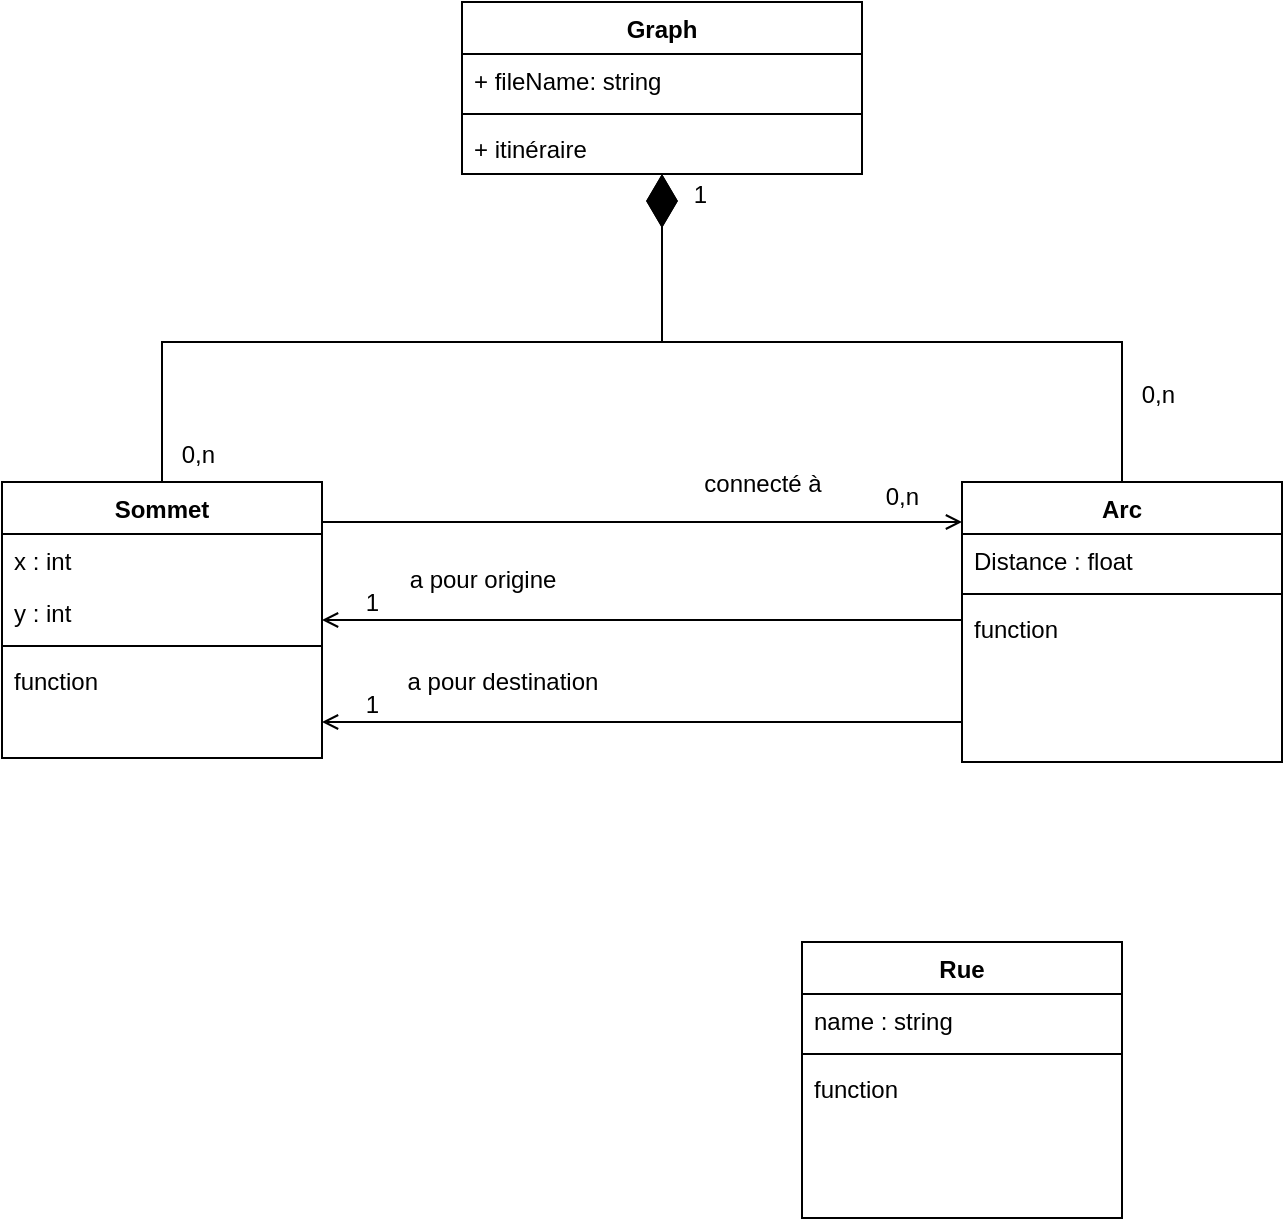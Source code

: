 <mxfile version="21.2.8" type="device">
  <diagram id="C5RBs43oDa-KdzZeNtuy" name="Page-1">
    <mxGraphModel dx="1313" dy="776" grid="1" gridSize="10" guides="1" tooltips="1" connect="1" arrows="1" fold="1" page="1" pageScale="1" pageWidth="827" pageHeight="1169" math="0" shadow="0">
      <root>
        <mxCell id="WIyWlLk6GJQsqaUBKTNV-0" />
        <mxCell id="WIyWlLk6GJQsqaUBKTNV-1" parent="WIyWlLk6GJQsqaUBKTNV-0" />
        <mxCell id="zkfFHV4jXpPFQw0GAbJ--0" value="Sommet" style="swimlane;fontStyle=1;align=center;verticalAlign=top;childLayout=stackLayout;horizontal=1;startSize=26;horizontalStack=0;resizeParent=1;resizeLast=0;collapsible=1;marginBottom=0;rounded=0;shadow=0;strokeWidth=1;" parent="WIyWlLk6GJQsqaUBKTNV-1" vertex="1">
          <mxGeometry x="80" y="270" width="160" height="138" as="geometry">
            <mxRectangle x="230" y="140" width="160" height="26" as="alternateBounds" />
          </mxGeometry>
        </mxCell>
        <mxCell id="zkfFHV4jXpPFQw0GAbJ--1" value="x : int" style="text;align=left;verticalAlign=top;spacingLeft=4;spacingRight=4;overflow=hidden;rotatable=0;points=[[0,0.5],[1,0.5]];portConstraint=eastwest;" parent="zkfFHV4jXpPFQw0GAbJ--0" vertex="1">
          <mxGeometry y="26" width="160" height="26" as="geometry" />
        </mxCell>
        <mxCell id="zkfFHV4jXpPFQw0GAbJ--2" value="y : int" style="text;align=left;verticalAlign=top;spacingLeft=4;spacingRight=4;overflow=hidden;rotatable=0;points=[[0,0.5],[1,0.5]];portConstraint=eastwest;rounded=0;shadow=0;html=0;" parent="zkfFHV4jXpPFQw0GAbJ--0" vertex="1">
          <mxGeometry y="52" width="160" height="26" as="geometry" />
        </mxCell>
        <mxCell id="zkfFHV4jXpPFQw0GAbJ--4" value="" style="line;html=1;strokeWidth=1;align=left;verticalAlign=middle;spacingTop=-1;spacingLeft=3;spacingRight=3;rotatable=0;labelPosition=right;points=[];portConstraint=eastwest;" parent="zkfFHV4jXpPFQw0GAbJ--0" vertex="1">
          <mxGeometry y="78" width="160" height="8" as="geometry" />
        </mxCell>
        <mxCell id="zkfFHV4jXpPFQw0GAbJ--5" value="function" style="text;align=left;verticalAlign=top;spacingLeft=4;spacingRight=4;overflow=hidden;rotatable=0;points=[[0,0.5],[1,0.5]];portConstraint=eastwest;" parent="zkfFHV4jXpPFQw0GAbJ--0" vertex="1">
          <mxGeometry y="86" width="160" height="26" as="geometry" />
        </mxCell>
        <mxCell id="zkfFHV4jXpPFQw0GAbJ--17" value="Arc" style="swimlane;fontStyle=1;align=center;verticalAlign=top;childLayout=stackLayout;horizontal=1;startSize=26;horizontalStack=0;resizeParent=1;resizeLast=0;collapsible=1;marginBottom=0;rounded=0;shadow=0;strokeWidth=1;" parent="WIyWlLk6GJQsqaUBKTNV-1" vertex="1">
          <mxGeometry x="560" y="270" width="160" height="140" as="geometry">
            <mxRectangle x="550" y="140" width="160" height="26" as="alternateBounds" />
          </mxGeometry>
        </mxCell>
        <mxCell id="zkfFHV4jXpPFQw0GAbJ--18" value="Distance : float" style="text;align=left;verticalAlign=top;spacingLeft=4;spacingRight=4;overflow=hidden;rotatable=0;points=[[0,0.5],[1,0.5]];portConstraint=eastwest;" parent="zkfFHV4jXpPFQw0GAbJ--17" vertex="1">
          <mxGeometry y="26" width="160" height="26" as="geometry" />
        </mxCell>
        <mxCell id="zkfFHV4jXpPFQw0GAbJ--23" value="" style="line;html=1;strokeWidth=1;align=left;verticalAlign=middle;spacingTop=-1;spacingLeft=3;spacingRight=3;rotatable=0;labelPosition=right;points=[];portConstraint=eastwest;" parent="zkfFHV4jXpPFQw0GAbJ--17" vertex="1">
          <mxGeometry y="52" width="160" height="8" as="geometry" />
        </mxCell>
        <mxCell id="zkfFHV4jXpPFQw0GAbJ--24" value="function" style="text;align=left;verticalAlign=top;spacingLeft=4;spacingRight=4;overflow=hidden;rotatable=0;points=[[0,0.5],[1,0.5]];portConstraint=eastwest;" parent="zkfFHV4jXpPFQw0GAbJ--17" vertex="1">
          <mxGeometry y="60" width="160" height="26" as="geometry" />
        </mxCell>
        <mxCell id="zkfFHV4jXpPFQw0GAbJ--26" value="" style="endArrow=open;shadow=0;strokeWidth=1;rounded=0;endFill=1;edgeStyle=elbowEdgeStyle;elbow=vertical;" parent="WIyWlLk6GJQsqaUBKTNV-1" source="zkfFHV4jXpPFQw0GAbJ--0" target="zkfFHV4jXpPFQw0GAbJ--17" edge="1">
          <mxGeometry x="0.5" y="41" relative="1" as="geometry">
            <mxPoint x="380" y="192" as="sourcePoint" />
            <mxPoint x="540" y="192" as="targetPoint" />
            <mxPoint x="-40" y="32" as="offset" />
            <Array as="points">
              <mxPoint x="390" y="290" />
              <mxPoint x="350" y="300" />
            </Array>
          </mxGeometry>
        </mxCell>
        <mxCell id="zkfFHV4jXpPFQw0GAbJ--27" value="" style="resizable=0;align=left;verticalAlign=bottom;labelBackgroundColor=none;fontSize=12;" parent="zkfFHV4jXpPFQw0GAbJ--26" connectable="0" vertex="1">
          <mxGeometry x="-1" relative="1" as="geometry">
            <mxPoint x="10" y="-4" as="offset" />
          </mxGeometry>
        </mxCell>
        <mxCell id="zkfFHV4jXpPFQw0GAbJ--28" value="0,n" style="resizable=0;align=right;verticalAlign=bottom;labelBackgroundColor=none;fontSize=12;" parent="zkfFHV4jXpPFQw0GAbJ--26" connectable="0" vertex="1">
          <mxGeometry x="1" relative="1" as="geometry">
            <mxPoint x="-20" y="-4" as="offset" />
          </mxGeometry>
        </mxCell>
        <mxCell id="zkfFHV4jXpPFQw0GAbJ--29" value="connecté à" style="text;html=1;resizable=0;points=[];;align=center;verticalAlign=middle;labelBackgroundColor=none;rounded=0;shadow=0;strokeWidth=1;fontSize=12;" parent="zkfFHV4jXpPFQw0GAbJ--26" vertex="1" connectable="0">
          <mxGeometry x="0.5" y="49" relative="1" as="geometry">
            <mxPoint x="-20" y="30" as="offset" />
          </mxGeometry>
        </mxCell>
        <mxCell id="f2_7ScX1fwOyKtDJ59Sf-1" value="Graph" style="swimlane;fontStyle=1;align=center;verticalAlign=top;childLayout=stackLayout;horizontal=1;startSize=26;horizontalStack=0;resizeParent=1;resizeParentMax=0;resizeLast=0;collapsible=1;marginBottom=0;whiteSpace=wrap;html=1;" parent="WIyWlLk6GJQsqaUBKTNV-1" vertex="1">
          <mxGeometry x="310" y="30" width="200" height="86" as="geometry" />
        </mxCell>
        <mxCell id="f2_7ScX1fwOyKtDJ59Sf-2" value="+ fileName: string" style="text;strokeColor=none;fillColor=none;align=left;verticalAlign=top;spacingLeft=4;spacingRight=4;overflow=hidden;rotatable=0;points=[[0,0.5],[1,0.5]];portConstraint=eastwest;whiteSpace=wrap;html=1;" parent="f2_7ScX1fwOyKtDJ59Sf-1" vertex="1">
          <mxGeometry y="26" width="200" height="26" as="geometry" />
        </mxCell>
        <mxCell id="f2_7ScX1fwOyKtDJ59Sf-3" value="" style="line;strokeWidth=1;fillColor=none;align=left;verticalAlign=middle;spacingTop=-1;spacingLeft=3;spacingRight=3;rotatable=0;labelPosition=right;points=[];portConstraint=eastwest;strokeColor=inherit;" parent="f2_7ScX1fwOyKtDJ59Sf-1" vertex="1">
          <mxGeometry y="52" width="200" height="8" as="geometry" />
        </mxCell>
        <mxCell id="f2_7ScX1fwOyKtDJ59Sf-4" value="+ itinéraire" style="text;strokeColor=none;fillColor=none;align=left;verticalAlign=top;spacingLeft=4;spacingRight=4;overflow=hidden;rotatable=0;points=[[0,0.5],[1,0.5]];portConstraint=eastwest;whiteSpace=wrap;html=1;" parent="f2_7ScX1fwOyKtDJ59Sf-1" vertex="1">
          <mxGeometry y="60" width="200" height="26" as="geometry" />
        </mxCell>
        <mxCell id="FfBjf7bRBVpf50OJY0I1-4" value="" style="endArrow=open;shadow=0;strokeWidth=1;rounded=0;endFill=1;edgeStyle=elbowEdgeStyle;elbow=vertical;" edge="1" parent="WIyWlLk6GJQsqaUBKTNV-1" source="zkfFHV4jXpPFQw0GAbJ--17" target="zkfFHV4jXpPFQw0GAbJ--0">
          <mxGeometry x="0.5" y="41" relative="1" as="geometry">
            <mxPoint x="220" y="466" as="sourcePoint" />
            <mxPoint x="510" y="466" as="targetPoint" />
            <mxPoint x="-40" y="32" as="offset" />
            <Array as="points">
              <mxPoint x="390" y="339" />
              <mxPoint x="370" y="360" />
            </Array>
          </mxGeometry>
        </mxCell>
        <mxCell id="FfBjf7bRBVpf50OJY0I1-5" value="" style="resizable=0;align=left;verticalAlign=bottom;labelBackgroundColor=none;fontSize=12;" connectable="0" vertex="1" parent="FfBjf7bRBVpf50OJY0I1-4">
          <mxGeometry x="-1" relative="1" as="geometry">
            <mxPoint x="10" y="-4" as="offset" />
          </mxGeometry>
        </mxCell>
        <mxCell id="FfBjf7bRBVpf50OJY0I1-6" value="1" style="resizable=0;align=right;verticalAlign=bottom;labelBackgroundColor=none;fontSize=12;" connectable="0" vertex="1" parent="FfBjf7bRBVpf50OJY0I1-4">
          <mxGeometry x="1" relative="1" as="geometry">
            <mxPoint x="30" as="offset" />
          </mxGeometry>
        </mxCell>
        <mxCell id="FfBjf7bRBVpf50OJY0I1-7" value="a pour origine" style="text;html=1;resizable=0;points=[];;align=center;verticalAlign=middle;labelBackgroundColor=none;rounded=0;shadow=0;strokeWidth=1;fontSize=12;" vertex="1" connectable="0" parent="FfBjf7bRBVpf50OJY0I1-4">
          <mxGeometry x="0.5" y="49" relative="1" as="geometry">
            <mxPoint y="-69" as="offset" />
          </mxGeometry>
        </mxCell>
        <mxCell id="FfBjf7bRBVpf50OJY0I1-8" value="" style="endArrow=open;shadow=0;strokeWidth=1;rounded=0;endFill=1;edgeStyle=elbowEdgeStyle;elbow=vertical;" edge="1" parent="WIyWlLk6GJQsqaUBKTNV-1" source="zkfFHV4jXpPFQw0GAbJ--17" target="zkfFHV4jXpPFQw0GAbJ--0">
          <mxGeometry x="0.5" y="41" relative="1" as="geometry">
            <mxPoint x="540" y="456" as="sourcePoint" />
            <mxPoint x="220" y="456" as="targetPoint" />
            <mxPoint x="-40" y="32" as="offset" />
            <Array as="points">
              <mxPoint x="360" y="390" />
            </Array>
          </mxGeometry>
        </mxCell>
        <mxCell id="FfBjf7bRBVpf50OJY0I1-9" value="" style="resizable=0;align=left;verticalAlign=bottom;labelBackgroundColor=none;fontSize=12;" connectable="0" vertex="1" parent="FfBjf7bRBVpf50OJY0I1-8">
          <mxGeometry x="-1" relative="1" as="geometry">
            <mxPoint x="10" y="-4" as="offset" />
          </mxGeometry>
        </mxCell>
        <mxCell id="FfBjf7bRBVpf50OJY0I1-10" value="1" style="resizable=0;align=right;verticalAlign=bottom;labelBackgroundColor=none;fontSize=12;" connectable="0" vertex="1" parent="FfBjf7bRBVpf50OJY0I1-8">
          <mxGeometry x="1" relative="1" as="geometry">
            <mxPoint x="30" as="offset" />
          </mxGeometry>
        </mxCell>
        <mxCell id="FfBjf7bRBVpf50OJY0I1-11" value="a pour destination" style="text;html=1;resizable=0;points=[];;align=center;verticalAlign=middle;labelBackgroundColor=none;rounded=0;shadow=0;strokeWidth=1;fontSize=12;" vertex="1" connectable="0" parent="FfBjf7bRBVpf50OJY0I1-8">
          <mxGeometry x="0.5" y="49" relative="1" as="geometry">
            <mxPoint x="10" y="-69" as="offset" />
          </mxGeometry>
        </mxCell>
        <mxCell id="FfBjf7bRBVpf50OJY0I1-16" value="" style="endArrow=diamondThin;endFill=1;endSize=24;html=1;rounded=0;edgeStyle=orthogonalEdgeStyle;" edge="1" parent="WIyWlLk6GJQsqaUBKTNV-1" source="zkfFHV4jXpPFQw0GAbJ--0" target="f2_7ScX1fwOyKtDJ59Sf-1">
          <mxGeometry width="160" relative="1" as="geometry">
            <mxPoint x="200" y="330" as="sourcePoint" />
            <mxPoint x="360" y="330" as="targetPoint" />
            <Array as="points">
              <mxPoint x="160" y="200" />
              <mxPoint x="410" y="200" />
            </Array>
          </mxGeometry>
        </mxCell>
        <mxCell id="FfBjf7bRBVpf50OJY0I1-17" value="1" style="resizable=0;align=right;verticalAlign=bottom;labelBackgroundColor=none;fontSize=12;" connectable="0" vertex="1" parent="WIyWlLk6GJQsqaUBKTNV-1">
          <mxGeometry x="310" y="260" as="geometry">
            <mxPoint x="124" y="-125" as="offset" />
          </mxGeometry>
        </mxCell>
        <mxCell id="FfBjf7bRBVpf50OJY0I1-18" value="0,n" style="resizable=0;align=right;verticalAlign=bottom;labelBackgroundColor=none;fontSize=12;" connectable="0" vertex="1" parent="WIyWlLk6GJQsqaUBKTNV-1">
          <mxGeometry x="170" y="280" as="geometry">
            <mxPoint x="18" y="-15" as="offset" />
          </mxGeometry>
        </mxCell>
        <mxCell id="FfBjf7bRBVpf50OJY0I1-21" value="" style="endArrow=diamondThin;endFill=1;endSize=24;html=1;rounded=0;edgeStyle=orthogonalEdgeStyle;" edge="1" parent="WIyWlLk6GJQsqaUBKTNV-1" source="zkfFHV4jXpPFQw0GAbJ--17" target="f2_7ScX1fwOyKtDJ59Sf-1">
          <mxGeometry width="160" relative="1" as="geometry">
            <mxPoint x="200" y="330" as="sourcePoint" />
            <mxPoint x="360" y="330" as="targetPoint" />
            <Array as="points">
              <mxPoint x="640" y="200" />
              <mxPoint x="410" y="200" />
            </Array>
          </mxGeometry>
        </mxCell>
        <mxCell id="FfBjf7bRBVpf50OJY0I1-22" value="0,n" style="resizable=0;align=right;verticalAlign=bottom;labelBackgroundColor=none;fontSize=12;" connectable="0" vertex="1" parent="WIyWlLk6GJQsqaUBKTNV-1">
          <mxGeometry x="650" y="250" as="geometry">
            <mxPoint x="18" y="-15" as="offset" />
          </mxGeometry>
        </mxCell>
        <mxCell id="FfBjf7bRBVpf50OJY0I1-23" value="Rue" style="swimlane;fontStyle=1;align=center;verticalAlign=top;childLayout=stackLayout;horizontal=1;startSize=26;horizontalStack=0;resizeParent=1;resizeLast=0;collapsible=1;marginBottom=0;rounded=0;shadow=0;strokeWidth=1;" vertex="1" parent="WIyWlLk6GJQsqaUBKTNV-1">
          <mxGeometry x="480" y="500" width="160" height="138" as="geometry">
            <mxRectangle x="230" y="140" width="160" height="26" as="alternateBounds" />
          </mxGeometry>
        </mxCell>
        <mxCell id="FfBjf7bRBVpf50OJY0I1-24" value="name : string" style="text;align=left;verticalAlign=top;spacingLeft=4;spacingRight=4;overflow=hidden;rotatable=0;points=[[0,0.5],[1,0.5]];portConstraint=eastwest;" vertex="1" parent="FfBjf7bRBVpf50OJY0I1-23">
          <mxGeometry y="26" width="160" height="26" as="geometry" />
        </mxCell>
        <mxCell id="FfBjf7bRBVpf50OJY0I1-26" value="" style="line;html=1;strokeWidth=1;align=left;verticalAlign=middle;spacingTop=-1;spacingLeft=3;spacingRight=3;rotatable=0;labelPosition=right;points=[];portConstraint=eastwest;" vertex="1" parent="FfBjf7bRBVpf50OJY0I1-23">
          <mxGeometry y="52" width="160" height="8" as="geometry" />
        </mxCell>
        <mxCell id="FfBjf7bRBVpf50OJY0I1-27" value="function" style="text;align=left;verticalAlign=top;spacingLeft=4;spacingRight=4;overflow=hidden;rotatable=0;points=[[0,0.5],[1,0.5]];portConstraint=eastwest;" vertex="1" parent="FfBjf7bRBVpf50OJY0I1-23">
          <mxGeometry y="60" width="160" height="26" as="geometry" />
        </mxCell>
      </root>
    </mxGraphModel>
  </diagram>
</mxfile>
